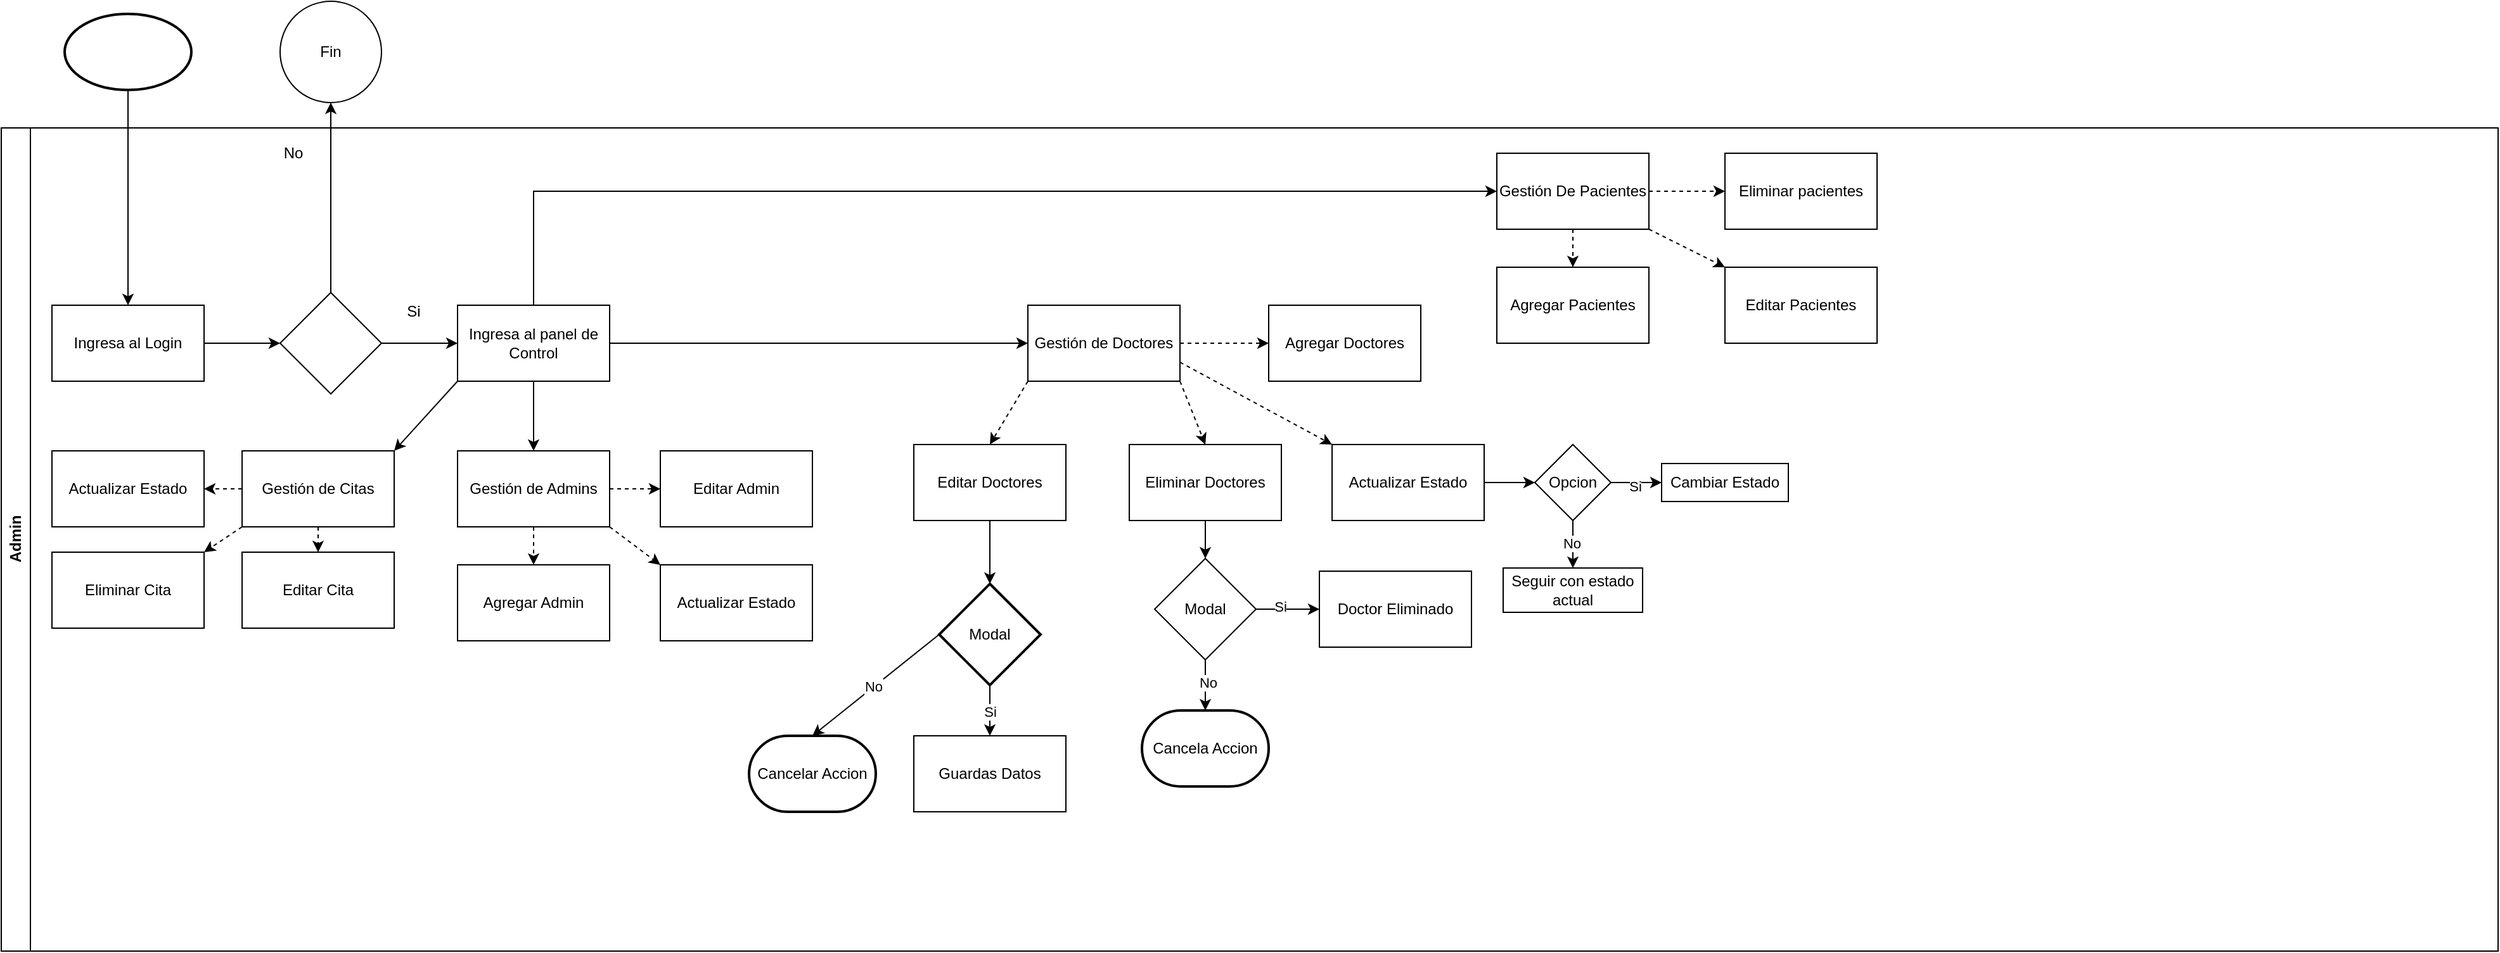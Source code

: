 <mxfile version="24.8.8">
  <diagram id="C5RBs43oDa-KdzZeNtuy" name="Page-1">
    <mxGraphModel dx="1114" dy="582" grid="1" gridSize="10" guides="1" tooltips="1" connect="1" arrows="1" fold="1" page="1" pageScale="1" pageWidth="1600" pageHeight="900" math="0" shadow="0">
      <root>
        <mxCell id="WIyWlLk6GJQsqaUBKTNV-0" />
        <mxCell id="WIyWlLk6GJQsqaUBKTNV-1" parent="WIyWlLk6GJQsqaUBKTNV-0" />
        <mxCell id="ccXL9rLVVRJ975ft9sJH-2" style="edgeStyle=orthogonalEdgeStyle;rounded=0;orthogonalLoop=1;jettySize=auto;html=1;exitX=0.5;exitY=1;exitDx=0;exitDy=0;exitPerimeter=0;" edge="1" parent="WIyWlLk6GJQsqaUBKTNV-1" source="ccXL9rLVVRJ975ft9sJH-16" target="ccXL9rLVVRJ975ft9sJH-0">
          <mxGeometry relative="1" as="geometry">
            <mxPoint x="150" y="130" as="sourcePoint" />
          </mxGeometry>
        </mxCell>
        <mxCell id="ccXL9rLVVRJ975ft9sJH-7" style="edgeStyle=orthogonalEdgeStyle;rounded=0;orthogonalLoop=1;jettySize=auto;html=1;exitX=0.5;exitY=0;exitDx=0;exitDy=0;entryX=0.5;entryY=1;entryDx=0;entryDy=0;" edge="1" parent="WIyWlLk6GJQsqaUBKTNV-1" source="ccXL9rLVVRJ975ft9sJH-1" target="ccXL9rLVVRJ975ft9sJH-6">
          <mxGeometry relative="1" as="geometry" />
        </mxCell>
        <mxCell id="ccXL9rLVVRJ975ft9sJH-6" value="Fin" style="ellipse;whiteSpace=wrap;html=1;aspect=fixed;" vertex="1" parent="WIyWlLk6GJQsqaUBKTNV-1">
          <mxGeometry x="270" y="10" width="80" height="80" as="geometry" />
        </mxCell>
        <mxCell id="ccXL9rLVVRJ975ft9sJH-14" value="Admin" style="swimlane;horizontal=0;whiteSpace=wrap;html=1;" vertex="1" parent="WIyWlLk6GJQsqaUBKTNV-1">
          <mxGeometry x="50" y="110" width="1970" height="650" as="geometry" />
        </mxCell>
        <mxCell id="ccXL9rLVVRJ975ft9sJH-0" value="Ingresa al Login" style="rounded=0;whiteSpace=wrap;html=1;" vertex="1" parent="ccXL9rLVVRJ975ft9sJH-14">
          <mxGeometry x="40" y="140" width="120" height="60" as="geometry" />
        </mxCell>
        <mxCell id="ccXL9rLVVRJ975ft9sJH-9" style="edgeStyle=orthogonalEdgeStyle;rounded=0;orthogonalLoop=1;jettySize=auto;html=1;exitX=1;exitY=0.5;exitDx=0;exitDy=0;entryX=0;entryY=0.5;entryDx=0;entryDy=0;" edge="1" parent="ccXL9rLVVRJ975ft9sJH-14" source="ccXL9rLVVRJ975ft9sJH-1" target="ccXL9rLVVRJ975ft9sJH-8">
          <mxGeometry relative="1" as="geometry" />
        </mxCell>
        <mxCell id="ccXL9rLVVRJ975ft9sJH-1" value="" style="rhombus;whiteSpace=wrap;html=1;" vertex="1" parent="ccXL9rLVVRJ975ft9sJH-14">
          <mxGeometry x="220" y="130" width="80" height="80" as="geometry" />
        </mxCell>
        <mxCell id="ccXL9rLVVRJ975ft9sJH-3" value="No" style="text;html=1;align=center;verticalAlign=middle;resizable=0;points=[];autosize=1;strokeColor=none;fillColor=none;" vertex="1" parent="ccXL9rLVVRJ975ft9sJH-14">
          <mxGeometry x="210" y="5" width="40" height="30" as="geometry" />
        </mxCell>
        <mxCell id="ccXL9rLVVRJ975ft9sJH-5" style="edgeStyle=orthogonalEdgeStyle;rounded=0;orthogonalLoop=1;jettySize=auto;html=1;entryX=0;entryY=0.5;entryDx=0;entryDy=0;" edge="1" parent="ccXL9rLVVRJ975ft9sJH-14" source="ccXL9rLVVRJ975ft9sJH-0" target="ccXL9rLVVRJ975ft9sJH-1">
          <mxGeometry relative="1" as="geometry" />
        </mxCell>
        <mxCell id="ccXL9rLVVRJ975ft9sJH-19" style="rounded=0;orthogonalLoop=1;jettySize=auto;html=1;exitX=1;exitY=0.5;exitDx=0;exitDy=0;entryX=0;entryY=0.5;entryDx=0;entryDy=0;" edge="1" parent="ccXL9rLVVRJ975ft9sJH-14" source="ccXL9rLVVRJ975ft9sJH-8" target="ccXL9rLVVRJ975ft9sJH-18">
          <mxGeometry relative="1" as="geometry" />
        </mxCell>
        <mxCell id="ccXL9rLVVRJ975ft9sJH-23" style="rounded=0;orthogonalLoop=1;jettySize=auto;html=1;exitX=0.5;exitY=1;exitDx=0;exitDy=0;entryX=0.5;entryY=0;entryDx=0;entryDy=0;" edge="1" parent="ccXL9rLVVRJ975ft9sJH-14" source="ccXL9rLVVRJ975ft9sJH-8" target="ccXL9rLVVRJ975ft9sJH-21">
          <mxGeometry relative="1" as="geometry" />
        </mxCell>
        <mxCell id="ccXL9rLVVRJ975ft9sJH-24" style="rounded=0;orthogonalLoop=1;jettySize=auto;html=1;entryX=1;entryY=0;entryDx=0;entryDy=0;exitX=0;exitY=1;exitDx=0;exitDy=0;" edge="1" parent="ccXL9rLVVRJ975ft9sJH-14" source="ccXL9rLVVRJ975ft9sJH-8" target="ccXL9rLVVRJ975ft9sJH-22">
          <mxGeometry relative="1" as="geometry">
            <mxPoint x="420" y="205" as="sourcePoint" />
          </mxGeometry>
        </mxCell>
        <mxCell id="ccXL9rLVVRJ975ft9sJH-25" style="edgeStyle=orthogonalEdgeStyle;rounded=0;orthogonalLoop=1;jettySize=auto;html=1;exitX=0.5;exitY=0;exitDx=0;exitDy=0;entryX=0;entryY=0.5;entryDx=0;entryDy=0;" edge="1" parent="ccXL9rLVVRJ975ft9sJH-14" source="ccXL9rLVVRJ975ft9sJH-8" target="ccXL9rLVVRJ975ft9sJH-20">
          <mxGeometry relative="1" as="geometry" />
        </mxCell>
        <mxCell id="ccXL9rLVVRJ975ft9sJH-8" value="Ingresa al panel de Control" style="rounded=0;whiteSpace=wrap;html=1;" vertex="1" parent="ccXL9rLVVRJ975ft9sJH-14">
          <mxGeometry x="360" y="140" width="120" height="60" as="geometry" />
        </mxCell>
        <mxCell id="ccXL9rLVVRJ975ft9sJH-4" value="Si" style="text;html=1;align=center;verticalAlign=middle;resizable=0;points=[];autosize=1;strokeColor=none;fillColor=none;" vertex="1" parent="ccXL9rLVVRJ975ft9sJH-14">
          <mxGeometry x="310" y="130" width="30" height="30" as="geometry" />
        </mxCell>
        <mxCell id="ccXL9rLVVRJ975ft9sJH-55" style="rounded=0;orthogonalLoop=1;jettySize=auto;html=1;exitX=1;exitY=0.5;exitDx=0;exitDy=0;entryX=0;entryY=0.5;entryDx=0;entryDy=0;dashed=1;" edge="1" parent="ccXL9rLVVRJ975ft9sJH-14" source="ccXL9rLVVRJ975ft9sJH-18" target="ccXL9rLVVRJ975ft9sJH-54">
          <mxGeometry relative="1" as="geometry">
            <mxPoint x="780" y="175" as="sourcePoint" />
          </mxGeometry>
        </mxCell>
        <mxCell id="ccXL9rLVVRJ975ft9sJH-57" style="rounded=0;orthogonalLoop=1;jettySize=auto;html=1;exitX=0;exitY=1;exitDx=0;exitDy=0;entryX=0.5;entryY=0;entryDx=0;entryDy=0;dashed=1;" edge="1" parent="ccXL9rLVVRJ975ft9sJH-14" source="ccXL9rLVVRJ975ft9sJH-18" target="ccXL9rLVVRJ975ft9sJH-56">
          <mxGeometry relative="1" as="geometry">
            <mxPoint x="780" y="205" as="sourcePoint" />
          </mxGeometry>
        </mxCell>
        <mxCell id="ccXL9rLVVRJ975ft9sJH-59" style="rounded=0;orthogonalLoop=1;jettySize=auto;html=1;exitX=1;exitY=1;exitDx=0;exitDy=0;entryX=0.5;entryY=0;entryDx=0;entryDy=0;dashed=1;" edge="1" parent="ccXL9rLVVRJ975ft9sJH-14" source="ccXL9rLVVRJ975ft9sJH-18" target="ccXL9rLVVRJ975ft9sJH-58">
          <mxGeometry relative="1" as="geometry">
            <mxPoint x="780" y="190" as="sourcePoint" />
          </mxGeometry>
        </mxCell>
        <mxCell id="ccXL9rLVVRJ975ft9sJH-78" style="rounded=0;orthogonalLoop=1;jettySize=auto;html=1;exitX=1;exitY=0.75;exitDx=0;exitDy=0;entryX=0;entryY=0;entryDx=0;entryDy=0;dashed=1;" edge="1" parent="ccXL9rLVVRJ975ft9sJH-14" source="ccXL9rLVVRJ975ft9sJH-18" target="ccXL9rLVVRJ975ft9sJH-77">
          <mxGeometry relative="1" as="geometry" />
        </mxCell>
        <mxCell id="ccXL9rLVVRJ975ft9sJH-18" value="Gestión de Doctores" style="rounded=0;whiteSpace=wrap;html=1;" vertex="1" parent="ccXL9rLVVRJ975ft9sJH-14">
          <mxGeometry x="810" y="140" width="120" height="60" as="geometry" />
        </mxCell>
        <mxCell id="ccXL9rLVVRJ975ft9sJH-32" style="edgeStyle=orthogonalEdgeStyle;rounded=0;orthogonalLoop=1;jettySize=auto;html=1;exitX=1;exitY=0.5;exitDx=0;exitDy=0;entryX=0;entryY=0.5;entryDx=0;entryDy=0;dashed=1;" edge="1" parent="ccXL9rLVVRJ975ft9sJH-14" source="ccXL9rLVVRJ975ft9sJH-20" target="ccXL9rLVVRJ975ft9sJH-31">
          <mxGeometry relative="1" as="geometry" />
        </mxCell>
        <mxCell id="ccXL9rLVVRJ975ft9sJH-51" style="rounded=0;orthogonalLoop=1;jettySize=auto;html=1;exitX=0.5;exitY=1;exitDx=0;exitDy=0;entryX=0.5;entryY=0;entryDx=0;entryDy=0;dashed=1;" edge="1" parent="ccXL9rLVVRJ975ft9sJH-14" source="ccXL9rLVVRJ975ft9sJH-20" target="ccXL9rLVVRJ975ft9sJH-33">
          <mxGeometry relative="1" as="geometry" />
        </mxCell>
        <mxCell id="ccXL9rLVVRJ975ft9sJH-53" style="rounded=0;orthogonalLoop=1;jettySize=auto;html=1;exitX=1;exitY=1;exitDx=0;exitDy=0;entryX=0;entryY=0;entryDx=0;entryDy=0;dashed=1;" edge="1" parent="ccXL9rLVVRJ975ft9sJH-14" source="ccXL9rLVVRJ975ft9sJH-20" target="ccXL9rLVVRJ975ft9sJH-52">
          <mxGeometry relative="1" as="geometry" />
        </mxCell>
        <mxCell id="ccXL9rLVVRJ975ft9sJH-20" value="Gestión De Pacientes" style="rounded=0;whiteSpace=wrap;html=1;" vertex="1" parent="ccXL9rLVVRJ975ft9sJH-14">
          <mxGeometry x="1180" y="20" width="120" height="60" as="geometry" />
        </mxCell>
        <mxCell id="ccXL9rLVVRJ975ft9sJH-43" style="edgeStyle=orthogonalEdgeStyle;rounded=0;orthogonalLoop=1;jettySize=auto;html=1;exitX=0.5;exitY=1;exitDx=0;exitDy=0;entryX=0.5;entryY=0;entryDx=0;entryDy=0;dashed=1;" edge="1" parent="ccXL9rLVVRJ975ft9sJH-14" source="ccXL9rLVVRJ975ft9sJH-21" target="ccXL9rLVVRJ975ft9sJH-42">
          <mxGeometry relative="1" as="geometry" />
        </mxCell>
        <mxCell id="ccXL9rLVVRJ975ft9sJH-47" style="edgeStyle=orthogonalEdgeStyle;rounded=0;orthogonalLoop=1;jettySize=auto;html=1;exitX=1;exitY=0.5;exitDx=0;exitDy=0;entryX=0;entryY=0.5;entryDx=0;entryDy=0;dashed=1;" edge="1" parent="ccXL9rLVVRJ975ft9sJH-14" source="ccXL9rLVVRJ975ft9sJH-21" target="ccXL9rLVVRJ975ft9sJH-46">
          <mxGeometry relative="1" as="geometry" />
        </mxCell>
        <mxCell id="ccXL9rLVVRJ975ft9sJH-50" style="rounded=0;orthogonalLoop=1;jettySize=auto;html=1;exitX=1;exitY=1;exitDx=0;exitDy=0;entryX=0;entryY=0;entryDx=0;entryDy=0;dashed=1;" edge="1" parent="ccXL9rLVVRJ975ft9sJH-14" source="ccXL9rLVVRJ975ft9sJH-21" target="ccXL9rLVVRJ975ft9sJH-44">
          <mxGeometry relative="1" as="geometry" />
        </mxCell>
        <mxCell id="ccXL9rLVVRJ975ft9sJH-21" value="Gestión de Admins" style="rounded=0;whiteSpace=wrap;html=1;" vertex="1" parent="ccXL9rLVVRJ975ft9sJH-14">
          <mxGeometry x="360" y="255" width="120" height="60" as="geometry" />
        </mxCell>
        <mxCell id="ccXL9rLVVRJ975ft9sJH-37" style="rounded=0;orthogonalLoop=1;jettySize=auto;html=1;exitX=0;exitY=1;exitDx=0;exitDy=0;entryX=1;entryY=0;entryDx=0;entryDy=0;dashed=1;" edge="1" parent="ccXL9rLVVRJ975ft9sJH-14" source="ccXL9rLVVRJ975ft9sJH-22" target="ccXL9rLVVRJ975ft9sJH-36">
          <mxGeometry relative="1" as="geometry" />
        </mxCell>
        <mxCell id="ccXL9rLVVRJ975ft9sJH-39" style="edgeStyle=orthogonalEdgeStyle;rounded=0;orthogonalLoop=1;jettySize=auto;html=1;exitX=0.5;exitY=1;exitDx=0;exitDy=0;entryX=0.5;entryY=0;entryDx=0;entryDy=0;dashed=1;" edge="1" parent="ccXL9rLVVRJ975ft9sJH-14" source="ccXL9rLVVRJ975ft9sJH-22" target="ccXL9rLVVRJ975ft9sJH-38">
          <mxGeometry relative="1" as="geometry" />
        </mxCell>
        <mxCell id="ccXL9rLVVRJ975ft9sJH-41" style="rounded=0;orthogonalLoop=1;jettySize=auto;html=1;exitX=0;exitY=0.5;exitDx=0;exitDy=0;entryX=1;entryY=0.5;entryDx=0;entryDy=0;dashed=1;" edge="1" parent="ccXL9rLVVRJ975ft9sJH-14" source="ccXL9rLVVRJ975ft9sJH-22" target="ccXL9rLVVRJ975ft9sJH-40">
          <mxGeometry relative="1" as="geometry" />
        </mxCell>
        <mxCell id="ccXL9rLVVRJ975ft9sJH-22" value="Gestión de Citas" style="rounded=0;whiteSpace=wrap;html=1;" vertex="1" parent="ccXL9rLVVRJ975ft9sJH-14">
          <mxGeometry x="190" y="255" width="120" height="60" as="geometry" />
        </mxCell>
        <mxCell id="ccXL9rLVVRJ975ft9sJH-31" value="Eliminar pacientes" style="rounded=0;whiteSpace=wrap;html=1;" vertex="1" parent="ccXL9rLVVRJ975ft9sJH-14">
          <mxGeometry x="1360" y="20" width="120" height="60" as="geometry" />
        </mxCell>
        <mxCell id="ccXL9rLVVRJ975ft9sJH-33" value="Agregar Pacientes" style="rounded=0;whiteSpace=wrap;html=1;" vertex="1" parent="ccXL9rLVVRJ975ft9sJH-14">
          <mxGeometry x="1180" y="110" width="120" height="60" as="geometry" />
        </mxCell>
        <mxCell id="ccXL9rLVVRJ975ft9sJH-36" value="Eliminar Cita" style="rounded=0;whiteSpace=wrap;html=1;" vertex="1" parent="ccXL9rLVVRJ975ft9sJH-14">
          <mxGeometry x="40" y="335" width="120" height="60" as="geometry" />
        </mxCell>
        <mxCell id="ccXL9rLVVRJ975ft9sJH-38" value="Editar Cita" style="rounded=0;whiteSpace=wrap;html=1;" vertex="1" parent="ccXL9rLVVRJ975ft9sJH-14">
          <mxGeometry x="190" y="335" width="120" height="60" as="geometry" />
        </mxCell>
        <mxCell id="ccXL9rLVVRJ975ft9sJH-40" value="Actualizar Estado" style="rounded=0;whiteSpace=wrap;html=1;" vertex="1" parent="ccXL9rLVVRJ975ft9sJH-14">
          <mxGeometry x="40" y="255" width="120" height="60" as="geometry" />
        </mxCell>
        <mxCell id="ccXL9rLVVRJ975ft9sJH-42" value="Agregar Admin" style="rounded=0;whiteSpace=wrap;html=1;" vertex="1" parent="ccXL9rLVVRJ975ft9sJH-14">
          <mxGeometry x="360" y="345" width="120" height="60" as="geometry" />
        </mxCell>
        <mxCell id="ccXL9rLVVRJ975ft9sJH-44" value="Actualizar Estado" style="rounded=0;whiteSpace=wrap;html=1;" vertex="1" parent="ccXL9rLVVRJ975ft9sJH-14">
          <mxGeometry x="520" y="345" width="120" height="60" as="geometry" />
        </mxCell>
        <mxCell id="ccXL9rLVVRJ975ft9sJH-46" value="Editar Admin" style="rounded=0;whiteSpace=wrap;html=1;" vertex="1" parent="ccXL9rLVVRJ975ft9sJH-14">
          <mxGeometry x="520" y="255" width="120" height="60" as="geometry" />
        </mxCell>
        <mxCell id="ccXL9rLVVRJ975ft9sJH-52" value="Editar Pacientes" style="rounded=0;whiteSpace=wrap;html=1;" vertex="1" parent="ccXL9rLVVRJ975ft9sJH-14">
          <mxGeometry x="1360" y="110" width="120" height="60" as="geometry" />
        </mxCell>
        <mxCell id="ccXL9rLVVRJ975ft9sJH-54" value="Agregar Doctores" style="rounded=0;whiteSpace=wrap;html=1;" vertex="1" parent="ccXL9rLVVRJ975ft9sJH-14">
          <mxGeometry x="1000" y="140" width="120" height="60" as="geometry" />
        </mxCell>
        <mxCell id="ccXL9rLVVRJ975ft9sJH-56" value="Editar Doctores" style="rounded=0;whiteSpace=wrap;html=1;" vertex="1" parent="ccXL9rLVVRJ975ft9sJH-14">
          <mxGeometry x="720" y="250" width="120" height="60" as="geometry" />
        </mxCell>
        <mxCell id="ccXL9rLVVRJ975ft9sJH-61" style="rounded=0;orthogonalLoop=1;jettySize=auto;html=1;exitX=0.5;exitY=1;exitDx=0;exitDy=0;" edge="1" parent="ccXL9rLVVRJ975ft9sJH-14" source="ccXL9rLVVRJ975ft9sJH-58" target="ccXL9rLVVRJ975ft9sJH-60">
          <mxGeometry relative="1" as="geometry" />
        </mxCell>
        <mxCell id="ccXL9rLVVRJ975ft9sJH-58" value="Eliminar Doctores" style="rounded=0;whiteSpace=wrap;html=1;" vertex="1" parent="ccXL9rLVVRJ975ft9sJH-14">
          <mxGeometry x="890" y="250" width="120" height="60" as="geometry" />
        </mxCell>
        <mxCell id="ccXL9rLVVRJ975ft9sJH-63" style="rounded=0;orthogonalLoop=1;jettySize=auto;html=1;exitX=1;exitY=0.5;exitDx=0;exitDy=0;entryX=0;entryY=0.5;entryDx=0;entryDy=0;" edge="1" parent="ccXL9rLVVRJ975ft9sJH-14" source="ccXL9rLVVRJ975ft9sJH-60" target="ccXL9rLVVRJ975ft9sJH-62">
          <mxGeometry relative="1" as="geometry" />
        </mxCell>
        <mxCell id="ccXL9rLVVRJ975ft9sJH-64" value="Si" style="edgeLabel;html=1;align=center;verticalAlign=middle;resizable=0;points=[];" vertex="1" connectable="0" parent="ccXL9rLVVRJ975ft9sJH-63">
          <mxGeometry x="-0.243" y="2" relative="1" as="geometry">
            <mxPoint as="offset" />
          </mxGeometry>
        </mxCell>
        <mxCell id="ccXL9rLVVRJ975ft9sJH-60" value="Modal" style="rhombus;whiteSpace=wrap;html=1;" vertex="1" parent="ccXL9rLVVRJ975ft9sJH-14">
          <mxGeometry x="910" y="340" width="80" height="80" as="geometry" />
        </mxCell>
        <mxCell id="ccXL9rLVVRJ975ft9sJH-62" value="Doctor Eliminado" style="rounded=0;whiteSpace=wrap;html=1;" vertex="1" parent="ccXL9rLVVRJ975ft9sJH-14">
          <mxGeometry x="1040" y="350" width="120" height="60" as="geometry" />
        </mxCell>
        <mxCell id="ccXL9rLVVRJ975ft9sJH-65" value="Cancela Accion" style="strokeWidth=2;html=1;shape=mxgraph.flowchart.terminator;whiteSpace=wrap;" vertex="1" parent="ccXL9rLVVRJ975ft9sJH-14">
          <mxGeometry x="900" y="460" width="100" height="60" as="geometry" />
        </mxCell>
        <mxCell id="ccXL9rLVVRJ975ft9sJH-66" style="edgeStyle=orthogonalEdgeStyle;rounded=0;orthogonalLoop=1;jettySize=auto;html=1;exitX=0.5;exitY=1;exitDx=0;exitDy=0;entryX=0.5;entryY=0;entryDx=0;entryDy=0;entryPerimeter=0;" edge="1" parent="ccXL9rLVVRJ975ft9sJH-14" source="ccXL9rLVVRJ975ft9sJH-60" target="ccXL9rLVVRJ975ft9sJH-65">
          <mxGeometry relative="1" as="geometry" />
        </mxCell>
        <mxCell id="ccXL9rLVVRJ975ft9sJH-67" value="No" style="edgeLabel;html=1;align=center;verticalAlign=middle;resizable=0;points=[];" vertex="1" connectable="0" parent="ccXL9rLVVRJ975ft9sJH-66">
          <mxGeometry x="-0.118" y="2" relative="1" as="geometry">
            <mxPoint as="offset" />
          </mxGeometry>
        </mxCell>
        <mxCell id="ccXL9rLVVRJ975ft9sJH-71" style="rounded=0;orthogonalLoop=1;jettySize=auto;html=1;exitX=0.5;exitY=1;exitDx=0;exitDy=0;exitPerimeter=0;" edge="1" parent="ccXL9rLVVRJ975ft9sJH-14" source="ccXL9rLVVRJ975ft9sJH-68" target="ccXL9rLVVRJ975ft9sJH-70">
          <mxGeometry relative="1" as="geometry" />
        </mxCell>
        <mxCell id="ccXL9rLVVRJ975ft9sJH-72" value="Si" style="edgeLabel;html=1;align=center;verticalAlign=middle;resizable=0;points=[];" vertex="1" connectable="0" parent="ccXL9rLVVRJ975ft9sJH-71">
          <mxGeometry x="0.015" relative="1" as="geometry">
            <mxPoint as="offset" />
          </mxGeometry>
        </mxCell>
        <mxCell id="ccXL9rLVVRJ975ft9sJH-68" value="Modal" style="strokeWidth=2;html=1;shape=mxgraph.flowchart.decision;whiteSpace=wrap;" vertex="1" parent="ccXL9rLVVRJ975ft9sJH-14">
          <mxGeometry x="740" y="360" width="80" height="80" as="geometry" />
        </mxCell>
        <mxCell id="ccXL9rLVVRJ975ft9sJH-69" style="rounded=0;orthogonalLoop=1;jettySize=auto;html=1;exitX=0.5;exitY=1;exitDx=0;exitDy=0;entryX=0.5;entryY=0;entryDx=0;entryDy=0;entryPerimeter=0;" edge="1" parent="ccXL9rLVVRJ975ft9sJH-14" source="ccXL9rLVVRJ975ft9sJH-56" target="ccXL9rLVVRJ975ft9sJH-68">
          <mxGeometry relative="1" as="geometry" />
        </mxCell>
        <mxCell id="ccXL9rLVVRJ975ft9sJH-70" value="Guardas Datos" style="rounded=0;whiteSpace=wrap;html=1;" vertex="1" parent="ccXL9rLVVRJ975ft9sJH-14">
          <mxGeometry x="720" y="480" width="120" height="60" as="geometry" />
        </mxCell>
        <mxCell id="ccXL9rLVVRJ975ft9sJH-74" value="Cancelar Accion" style="strokeWidth=2;html=1;shape=mxgraph.flowchart.terminator;whiteSpace=wrap;" vertex="1" parent="ccXL9rLVVRJ975ft9sJH-14">
          <mxGeometry x="590" y="480" width="100" height="60" as="geometry" />
        </mxCell>
        <mxCell id="ccXL9rLVVRJ975ft9sJH-75" style="rounded=0;orthogonalLoop=1;jettySize=auto;html=1;exitX=0;exitY=0.5;exitDx=0;exitDy=0;exitPerimeter=0;entryX=0.5;entryY=0;entryDx=0;entryDy=0;entryPerimeter=0;" edge="1" parent="ccXL9rLVVRJ975ft9sJH-14" source="ccXL9rLVVRJ975ft9sJH-68" target="ccXL9rLVVRJ975ft9sJH-74">
          <mxGeometry relative="1" as="geometry" />
        </mxCell>
        <mxCell id="ccXL9rLVVRJ975ft9sJH-76" value="No" style="edgeLabel;html=1;align=center;verticalAlign=middle;resizable=0;points=[];" vertex="1" connectable="0" parent="ccXL9rLVVRJ975ft9sJH-75">
          <mxGeometry x="0.036" y="-1" relative="1" as="geometry">
            <mxPoint as="offset" />
          </mxGeometry>
        </mxCell>
        <mxCell id="ccXL9rLVVRJ975ft9sJH-80" style="rounded=0;orthogonalLoop=1;jettySize=auto;html=1;exitX=1;exitY=0.5;exitDx=0;exitDy=0;entryX=0;entryY=0.5;entryDx=0;entryDy=0;" edge="1" parent="ccXL9rLVVRJ975ft9sJH-14" source="ccXL9rLVVRJ975ft9sJH-77" target="ccXL9rLVVRJ975ft9sJH-79">
          <mxGeometry relative="1" as="geometry" />
        </mxCell>
        <mxCell id="ccXL9rLVVRJ975ft9sJH-77" value="Actualizar Estado" style="rounded=0;whiteSpace=wrap;html=1;" vertex="1" parent="ccXL9rLVVRJ975ft9sJH-14">
          <mxGeometry x="1050" y="250" width="120" height="60" as="geometry" />
        </mxCell>
        <mxCell id="ccXL9rLVVRJ975ft9sJH-82" style="rounded=0;orthogonalLoop=1;jettySize=auto;html=1;exitX=1;exitY=0.5;exitDx=0;exitDy=0;entryX=0;entryY=0.5;entryDx=0;entryDy=0;" edge="1" parent="ccXL9rLVVRJ975ft9sJH-14" source="ccXL9rLVVRJ975ft9sJH-79" target="ccXL9rLVVRJ975ft9sJH-81">
          <mxGeometry relative="1" as="geometry" />
        </mxCell>
        <mxCell id="ccXL9rLVVRJ975ft9sJH-83" value="Si" style="edgeLabel;html=1;align=center;verticalAlign=middle;resizable=0;points=[];" vertex="1" connectable="0" parent="ccXL9rLVVRJ975ft9sJH-82">
          <mxGeometry x="-0.05" y="-3" relative="1" as="geometry">
            <mxPoint as="offset" />
          </mxGeometry>
        </mxCell>
        <mxCell id="ccXL9rLVVRJ975ft9sJH-85" style="rounded=0;orthogonalLoop=1;jettySize=auto;html=1;exitX=0.5;exitY=1;exitDx=0;exitDy=0;entryX=0.5;entryY=0;entryDx=0;entryDy=0;" edge="1" parent="ccXL9rLVVRJ975ft9sJH-14" source="ccXL9rLVVRJ975ft9sJH-79" target="ccXL9rLVVRJ975ft9sJH-84">
          <mxGeometry relative="1" as="geometry" />
        </mxCell>
        <mxCell id="ccXL9rLVVRJ975ft9sJH-86" value="No" style="edgeLabel;html=1;align=center;verticalAlign=middle;resizable=0;points=[];" vertex="1" connectable="0" parent="ccXL9rLVVRJ975ft9sJH-85">
          <mxGeometry x="-0.067" y="-1" relative="1" as="geometry">
            <mxPoint as="offset" />
          </mxGeometry>
        </mxCell>
        <mxCell id="ccXL9rLVVRJ975ft9sJH-79" value="Opcion" style="rhombus;whiteSpace=wrap;html=1;" vertex="1" parent="ccXL9rLVVRJ975ft9sJH-14">
          <mxGeometry x="1210" y="250" width="60" height="60" as="geometry" />
        </mxCell>
        <mxCell id="ccXL9rLVVRJ975ft9sJH-81" value="Cambiar Estado" style="rounded=0;whiteSpace=wrap;html=1;" vertex="1" parent="ccXL9rLVVRJ975ft9sJH-14">
          <mxGeometry x="1310" y="265" width="100" height="30" as="geometry" />
        </mxCell>
        <mxCell id="ccXL9rLVVRJ975ft9sJH-84" value="Seguir con estado actual" style="rounded=0;whiteSpace=wrap;html=1;" vertex="1" parent="ccXL9rLVVRJ975ft9sJH-14">
          <mxGeometry x="1185" y="347.5" width="110" height="35" as="geometry" />
        </mxCell>
        <mxCell id="ccXL9rLVVRJ975ft9sJH-16" value="" style="strokeWidth=2;html=1;shape=mxgraph.flowchart.start_1;whiteSpace=wrap;" vertex="1" parent="WIyWlLk6GJQsqaUBKTNV-1">
          <mxGeometry x="100" y="20" width="100" height="60" as="geometry" />
        </mxCell>
      </root>
    </mxGraphModel>
  </diagram>
</mxfile>

